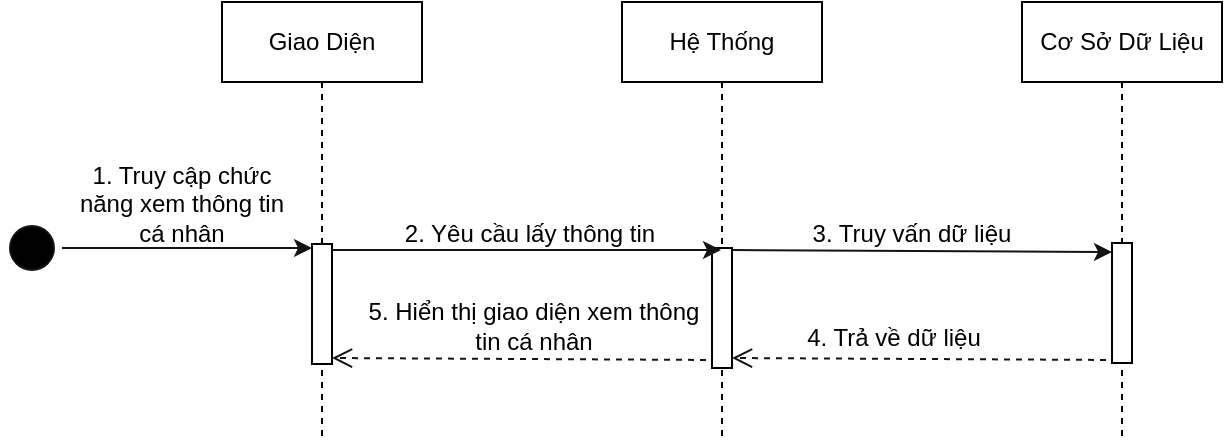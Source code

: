<mxfile version="20.0.1" type="device" pages="2"><diagram id="73g_KYNbZdcNLu2Adtb2" name="Page-1"><mxGraphModel dx="1422" dy="727" grid="1" gridSize="10" guides="1" tooltips="1" connect="1" arrows="1" fold="1" page="1" pageScale="1" pageWidth="827" pageHeight="1169" math="0" shadow="0"><root><mxCell id="0"/><mxCell id="1" parent="0"/><mxCell id="oqCVggdFQxX9jkJ7qHu7-2" value="&lt;span&gt;Giao Diện&lt;/span&gt;" style="shape=umlLifeline;perimeter=lifelinePerimeter;whiteSpace=wrap;html=1;container=1;collapsible=0;recursiveResize=0;outlineConnect=0;" parent="1" vertex="1"><mxGeometry x="190" y="150" width="100" height="220" as="geometry"/></mxCell><mxCell id="oqCVggdFQxX9jkJ7qHu7-3" value="&lt;span&gt;Hệ Thống&lt;/span&gt;" style="shape=umlLifeline;perimeter=lifelinePerimeter;whiteSpace=wrap;html=1;container=1;collapsible=0;recursiveResize=0;outlineConnect=0;" parent="1" vertex="1"><mxGeometry x="390" y="150" width="100" height="220" as="geometry"/></mxCell><mxCell id="oqCVggdFQxX9jkJ7qHu7-4" value="&lt;span&gt;Cơ Sở Dữ Liệu&lt;/span&gt;" style="shape=umlLifeline;perimeter=lifelinePerimeter;whiteSpace=wrap;html=1;container=1;collapsible=0;recursiveResize=0;outlineConnect=0;" parent="1" vertex="1"><mxGeometry x="590" y="150" width="100" height="220" as="geometry"/></mxCell><mxCell id="oqCVggdFQxX9jkJ7qHu7-5" value="" style="html=1;points=[];perimeter=orthogonalPerimeter;" parent="oqCVggdFQxX9jkJ7qHu7-4" vertex="1"><mxGeometry x="45" y="120.5" width="10" height="60" as="geometry"/></mxCell><mxCell id="oqCVggdFQxX9jkJ7qHu7-6" value="" style="html=1;points=[];perimeter=orthogonalPerimeter;" parent="1" vertex="1"><mxGeometry x="235" y="271" width="10" height="60" as="geometry"/></mxCell><mxCell id="oqCVggdFQxX9jkJ7qHu7-7" value="" style="html=1;points=[];perimeter=orthogonalPerimeter;" parent="1" vertex="1"><mxGeometry x="435" y="273" width="10" height="60" as="geometry"/></mxCell><mxCell id="oqCVggdFQxX9jkJ7qHu7-8" value="" style="ellipse;html=1;shape=startState;fillColor=#000000;strokeColor=#141414;" parent="1" vertex="1"><mxGeometry x="80" y="258" width="30" height="30" as="geometry"/></mxCell><mxCell id="oqCVggdFQxX9jkJ7qHu7-9" value="" style="edgeStyle=orthogonalEdgeStyle;rounded=0;orthogonalLoop=1;jettySize=auto;html=1;strokeColor=#141414;" parent="1" edge="1"><mxGeometry relative="1" as="geometry"><mxPoint x="110" y="273" as="sourcePoint"/><mxPoint x="235" y="273" as="targetPoint"/></mxGeometry></mxCell><mxCell id="oqCVggdFQxX9jkJ7qHu7-10" value="1. Truy cập chức năng xem thông tin cá nhân" style="text;html=1;strokeColor=none;fillColor=none;align=center;verticalAlign=middle;whiteSpace=wrap;rounded=0;" parent="1" vertex="1"><mxGeometry x="110" y="230" width="120" height="41" as="geometry"/></mxCell><mxCell id="oqCVggdFQxX9jkJ7qHu7-11" value="2. Yêu cầu lấy thông tin" style="text;html=1;strokeColor=none;fillColor=none;align=center;verticalAlign=middle;whiteSpace=wrap;rounded=0;" parent="1" vertex="1"><mxGeometry x="264" y="248" width="160" height="35" as="geometry"/></mxCell><mxCell id="oqCVggdFQxX9jkJ7qHu7-12" value="" style="endArrow=classic;html=1;rounded=0;strokeColor=#141414;exitX=1;exitY=0.05;exitDx=0;exitDy=0;exitPerimeter=0;" parent="1" source="oqCVggdFQxX9jkJ7qHu7-6" edge="1"><mxGeometry width="50" height="50" relative="1" as="geometry"><mxPoint x="400" y="358" as="sourcePoint"/><mxPoint x="439.5" y="274" as="targetPoint"/></mxGeometry></mxCell><mxCell id="oqCVggdFQxX9jkJ7qHu7-13" value="5. Hiển thị giao diện xem thông tin cá nhân" style="text;html=1;strokeColor=none;fillColor=none;align=center;verticalAlign=middle;whiteSpace=wrap;rounded=0;" parent="1" vertex="1"><mxGeometry x="256" y="294.5" width="180" height="35" as="geometry"/></mxCell><mxCell id="oqCVggdFQxX9jkJ7qHu7-14" value="" style="html=1;verticalAlign=bottom;endArrow=open;dashed=1;endSize=8;rounded=0;strokeColor=#141414;entryX=1;entryY=0.95;entryDx=0;entryDy=0;entryPerimeter=0;exitX=-0.3;exitY=0.933;exitDx=0;exitDy=0;exitPerimeter=0;" parent="1" source="oqCVggdFQxX9jkJ7qHu7-7" target="oqCVggdFQxX9jkJ7qHu7-6" edge="1"><mxGeometry relative="1" as="geometry"><mxPoint x="460" y="358" as="sourcePoint"/><mxPoint x="380" y="358" as="targetPoint"/></mxGeometry></mxCell><mxCell id="oqCVggdFQxX9jkJ7qHu7-15" value="3. Truy vấn dữ liệu" style="text;html=1;strokeColor=none;fillColor=none;align=center;verticalAlign=middle;whiteSpace=wrap;rounded=0;" parent="1" vertex="1"><mxGeometry x="450" y="248" width="170" height="35" as="geometry"/></mxCell><mxCell id="oqCVggdFQxX9jkJ7qHu7-16" value="" style="endArrow=classic;html=1;rounded=0;strokeColor=#141414;exitX=1;exitY=0.05;exitDx=0;exitDy=0;exitPerimeter=0;entryX=0;entryY=0.075;entryDx=0;entryDy=0;entryPerimeter=0;" parent="1" target="oqCVggdFQxX9jkJ7qHu7-5" edge="1"><mxGeometry width="50" height="50" relative="1" as="geometry"><mxPoint x="445" y="274" as="sourcePoint"/><mxPoint x="630" y="274" as="targetPoint"/></mxGeometry></mxCell><mxCell id="oqCVggdFQxX9jkJ7qHu7-17" value="" style="html=1;verticalAlign=bottom;endArrow=open;dashed=1;endSize=8;rounded=0;strokeColor=#141414;entryX=1;entryY=0.95;entryDx=0;entryDy=0;entryPerimeter=0;exitX=-0.3;exitY=0.933;exitDx=0;exitDy=0;exitPerimeter=0;" parent="1" edge="1"><mxGeometry relative="1" as="geometry"><mxPoint x="632" y="328.98" as="sourcePoint"/><mxPoint x="445" y="328" as="targetPoint"/></mxGeometry></mxCell><mxCell id="oqCVggdFQxX9jkJ7qHu7-18" value="4. Trả về dữ liệu" style="text;html=1;strokeColor=none;fillColor=none;align=center;verticalAlign=middle;whiteSpace=wrap;rounded=0;" parent="1" vertex="1"><mxGeometry x="446" y="300" width="160" height="35" as="geometry"/></mxCell></root></mxGraphModel></diagram><diagram id="kj0CoXwLMgBKcxUXEmqr" name="Page-2"><mxGraphModel dx="1422" dy="699" grid="1" gridSize="10" guides="1" tooltips="1" connect="1" arrows="1" fold="1" page="1" pageScale="1" pageWidth="827" pageHeight="1169" math="0" shadow="0"><root><mxCell id="0"/><mxCell id="1" parent="0"/><mxCell id="y0YPe6tFIQfcS8VW-rpc-1" value="&lt;span&gt;Giao Diện&lt;/span&gt;" style="shape=umlLifeline;perimeter=lifelinePerimeter;whiteSpace=wrap;html=1;container=1;collapsible=0;recursiveResize=0;outlineConnect=0;" vertex="1" parent="1"><mxGeometry x="190" y="150" width="100" height="360" as="geometry"/></mxCell><mxCell id="y0YPe6tFIQfcS8VW-rpc-2" value="&lt;span&gt;Hệ Thống&lt;/span&gt;" style="shape=umlLifeline;perimeter=lifelinePerimeter;whiteSpace=wrap;html=1;container=1;collapsible=0;recursiveResize=0;outlineConnect=0;" vertex="1" parent="1"><mxGeometry x="390" y="150" width="100" height="360" as="geometry"/></mxCell><mxCell id="y0YPe6tFIQfcS8VW-rpc-3" value="&lt;span&gt;Cơ Sở Dữ Liệu&lt;/span&gt;" style="shape=umlLifeline;perimeter=lifelinePerimeter;whiteSpace=wrap;html=1;container=1;collapsible=0;recursiveResize=0;outlineConnect=0;" vertex="1" parent="1"><mxGeometry x="590" y="150" width="100" height="360" as="geometry"/></mxCell><mxCell id="y0YPe6tFIQfcS8VW-rpc-4" value="" style="html=1;points=[];perimeter=orthogonalPerimeter;" vertex="1" parent="y0YPe6tFIQfcS8VW-rpc-3"><mxGeometry x="45" y="120.5" width="10" height="60" as="geometry"/></mxCell><mxCell id="y0YPe6tFIQfcS8VW-rpc-5" value="" style="html=1;points=[];perimeter=orthogonalPerimeter;" vertex="1" parent="1"><mxGeometry x="235" y="271" width="10" height="60" as="geometry"/></mxCell><mxCell id="y0YPe6tFIQfcS8VW-rpc-6" value="" style="html=1;points=[];perimeter=orthogonalPerimeter;" vertex="1" parent="1"><mxGeometry x="435" y="273" width="10" height="60" as="geometry"/></mxCell><mxCell id="y0YPe6tFIQfcS8VW-rpc-7" value="" style="ellipse;html=1;shape=startState;fillColor=#000000;strokeColor=#141414;" vertex="1" parent="1"><mxGeometry x="80" y="258" width="30" height="30" as="geometry"/></mxCell><mxCell id="y0YPe6tFIQfcS8VW-rpc-8" value="" style="edgeStyle=orthogonalEdgeStyle;rounded=0;orthogonalLoop=1;jettySize=auto;html=1;strokeColor=#141414;" edge="1" parent="1"><mxGeometry relative="1" as="geometry"><mxPoint x="110" y="273" as="sourcePoint"/><mxPoint x="235" y="273" as="targetPoint"/></mxGeometry></mxCell><mxCell id="y0YPe6tFIQfcS8VW-rpc-10" value="2. Yêu cầu lấy thông tin" style="text;html=1;strokeColor=none;fillColor=none;align=center;verticalAlign=middle;whiteSpace=wrap;rounded=0;" vertex="1" parent="1"><mxGeometry x="264" y="248" width="160" height="35" as="geometry"/></mxCell><mxCell id="y0YPe6tFIQfcS8VW-rpc-11" value="" style="endArrow=classic;html=1;rounded=0;strokeColor=#141414;exitX=1;exitY=0.05;exitDx=0;exitDy=0;exitPerimeter=0;" edge="1" parent="1" source="y0YPe6tFIQfcS8VW-rpc-5"><mxGeometry width="50" height="50" relative="1" as="geometry"><mxPoint x="400" y="358" as="sourcePoint"/><mxPoint x="439.5" y="274" as="targetPoint"/></mxGeometry></mxCell><mxCell id="y0YPe6tFIQfcS8VW-rpc-13" value="" style="html=1;verticalAlign=bottom;endArrow=open;dashed=1;endSize=8;rounded=0;strokeColor=#141414;entryX=1;entryY=0.95;entryDx=0;entryDy=0;entryPerimeter=0;exitX=-0.3;exitY=0.933;exitDx=0;exitDy=0;exitPerimeter=0;" edge="1" parent="1" source="y0YPe6tFIQfcS8VW-rpc-6" target="y0YPe6tFIQfcS8VW-rpc-5"><mxGeometry relative="1" as="geometry"><mxPoint x="460" y="358" as="sourcePoint"/><mxPoint x="380" y="358" as="targetPoint"/></mxGeometry></mxCell><mxCell id="y0YPe6tFIQfcS8VW-rpc-14" value="3. Truy vấn dữ liệu" style="text;html=1;strokeColor=none;fillColor=none;align=center;verticalAlign=middle;whiteSpace=wrap;rounded=0;" vertex="1" parent="1"><mxGeometry x="450" y="248" width="170" height="35" as="geometry"/></mxCell><mxCell id="y0YPe6tFIQfcS8VW-rpc-15" value="" style="endArrow=classic;html=1;rounded=0;strokeColor=#141414;exitX=1;exitY=0.05;exitDx=0;exitDy=0;exitPerimeter=0;entryX=0;entryY=0.075;entryDx=0;entryDy=0;entryPerimeter=0;" edge="1" parent="1" target="y0YPe6tFIQfcS8VW-rpc-4"><mxGeometry width="50" height="50" relative="1" as="geometry"><mxPoint x="445" y="274" as="sourcePoint"/><mxPoint x="630" y="274" as="targetPoint"/></mxGeometry></mxCell><mxCell id="y0YPe6tFIQfcS8VW-rpc-16" value="" style="html=1;verticalAlign=bottom;endArrow=open;dashed=1;endSize=8;rounded=0;strokeColor=#141414;entryX=1;entryY=0.95;entryDx=0;entryDy=0;entryPerimeter=0;exitX=-0.3;exitY=0.933;exitDx=0;exitDy=0;exitPerimeter=0;" edge="1" parent="1"><mxGeometry relative="1" as="geometry"><mxPoint x="632" y="328.98" as="sourcePoint"/><mxPoint x="445" y="328" as="targetPoint"/></mxGeometry></mxCell><mxCell id="y0YPe6tFIQfcS8VW-rpc-17" value="4. Trả về dữ liệu" style="text;html=1;strokeColor=none;fillColor=none;align=center;verticalAlign=middle;whiteSpace=wrap;rounded=0;" vertex="1" parent="1"><mxGeometry x="446" y="300" width="160" height="35" as="geometry"/></mxCell><mxCell id="y0YPe6tFIQfcS8VW-rpc-18" value="" style="html=1;points=[];perimeter=orthogonalPerimeter;" vertex="1" parent="1"><mxGeometry x="635" y="406.5" width="10" height="60" as="geometry"/></mxCell><mxCell id="y0YPe6tFIQfcS8VW-rpc-19" value="" style="html=1;points=[];perimeter=orthogonalPerimeter;" vertex="1" parent="1"><mxGeometry x="235" y="407" width="10" height="60" as="geometry"/></mxCell><mxCell id="y0YPe6tFIQfcS8VW-rpc-20" value="" style="html=1;points=[];perimeter=orthogonalPerimeter;" vertex="1" parent="1"><mxGeometry x="435" y="409" width="10" height="60" as="geometry"/></mxCell><mxCell id="y0YPe6tFIQfcS8VW-rpc-21" value="" style="ellipse;html=1;shape=startState;fillColor=#000000;strokeColor=#141414;" vertex="1" parent="1"><mxGeometry x="70" y="394" width="30" height="30" as="geometry"/></mxCell><mxCell id="y0YPe6tFIQfcS8VW-rpc-22" value="" style="edgeStyle=orthogonalEdgeStyle;rounded=0;orthogonalLoop=1;jettySize=auto;html=1;strokeColor=#141414;exitX=1;exitY=0.5;exitDx=0;exitDy=0;" edge="1" parent="1" source="y0YPe6tFIQfcS8VW-rpc-21"><mxGeometry relative="1" as="geometry"><mxPoint x="110" y="409" as="sourcePoint"/><mxPoint x="235" y="409" as="targetPoint"/></mxGeometry></mxCell><mxCell id="y0YPe6tFIQfcS8VW-rpc-23" value="6. Nhập thông tin muốn sửa và nhấn Sửa" style="text;html=1;strokeColor=none;fillColor=none;align=center;verticalAlign=middle;whiteSpace=wrap;rounded=0;" vertex="1" parent="1"><mxGeometry x="100" y="366" width="130" height="41" as="geometry"/></mxCell><mxCell id="y0YPe6tFIQfcS8VW-rpc-24" value="10. Gửi thông tin sinh viên" style="text;html=1;strokeColor=none;fillColor=none;align=center;verticalAlign=middle;whiteSpace=wrap;rounded=0;" vertex="1" parent="1"><mxGeometry x="252" y="384" width="176" height="35" as="geometry"/></mxCell><mxCell id="y0YPe6tFIQfcS8VW-rpc-25" value="" style="endArrow=classic;html=1;rounded=0;strokeColor=#141414;exitX=1;exitY=0.05;exitDx=0;exitDy=0;exitPerimeter=0;" edge="1" parent="1" source="y0YPe6tFIQfcS8VW-rpc-19"><mxGeometry width="50" height="50" relative="1" as="geometry"><mxPoint x="400" y="494" as="sourcePoint"/><mxPoint x="439.5" y="410" as="targetPoint"/></mxGeometry></mxCell><mxCell id="y0YPe6tFIQfcS8VW-rpc-26" value="13. Thông báo kết quả và hiển thị giao diện quản lý thông tin cá nhân" style="text;html=1;strokeColor=none;fillColor=none;align=center;verticalAlign=middle;whiteSpace=wrap;rounded=0;" vertex="1" parent="1"><mxGeometry x="259" y="467" width="170" height="53" as="geometry"/></mxCell><mxCell id="y0YPe6tFIQfcS8VW-rpc-27" value="" style="html=1;verticalAlign=bottom;endArrow=open;dashed=1;endSize=8;rounded=0;strokeColor=#141414;entryX=1;entryY=0.95;entryDx=0;entryDy=0;entryPerimeter=0;exitX=-0.3;exitY=0.933;exitDx=0;exitDy=0;exitPerimeter=0;" edge="1" parent="1" source="y0YPe6tFIQfcS8VW-rpc-20" target="y0YPe6tFIQfcS8VW-rpc-19"><mxGeometry relative="1" as="geometry"><mxPoint x="460" y="494" as="sourcePoint"/><mxPoint x="380" y="494" as="targetPoint"/></mxGeometry></mxCell><mxCell id="y0YPe6tFIQfcS8VW-rpc-28" value="11. Truy vấn dữ liệu và thực hiện" style="text;html=1;strokeColor=none;fillColor=none;align=center;verticalAlign=middle;whiteSpace=wrap;rounded=0;" vertex="1" parent="1"><mxGeometry x="450" y="384" width="180" height="35" as="geometry"/></mxCell><mxCell id="y0YPe6tFIQfcS8VW-rpc-29" value="" style="endArrow=classic;html=1;rounded=0;strokeColor=#141414;exitX=1;exitY=0.05;exitDx=0;exitDy=0;exitPerimeter=0;entryX=0;entryY=0.075;entryDx=0;entryDy=0;entryPerimeter=0;" edge="1" parent="1" target="y0YPe6tFIQfcS8VW-rpc-18"><mxGeometry width="50" height="50" relative="1" as="geometry"><mxPoint x="445" y="410" as="sourcePoint"/><mxPoint x="630" y="410" as="targetPoint"/></mxGeometry></mxCell><mxCell id="y0YPe6tFIQfcS8VW-rpc-30" value="" style="html=1;verticalAlign=bottom;endArrow=open;dashed=1;endSize=8;rounded=0;strokeColor=#141414;entryX=1;entryY=0.95;entryDx=0;entryDy=0;entryPerimeter=0;exitX=-0.3;exitY=0.933;exitDx=0;exitDy=0;exitPerimeter=0;" edge="1" parent="1"><mxGeometry relative="1" as="geometry"><mxPoint x="632" y="464.98" as="sourcePoint"/><mxPoint x="445" y="464" as="targetPoint"/></mxGeometry></mxCell><mxCell id="y0YPe6tFIQfcS8VW-rpc-31" value="12. Trả về kết quả" style="text;html=1;strokeColor=none;fillColor=none;align=center;verticalAlign=middle;whiteSpace=wrap;rounded=0;" vertex="1" parent="1"><mxGeometry x="436" y="460" width="160" height="35" as="geometry"/></mxCell><mxCell id="2yHpHLSUCYgLr1J52hNA-2" value="1. Truy cập chức năng quản lý thông tin cá nhân" style="text;html=1;strokeColor=none;fillColor=none;align=center;verticalAlign=middle;whiteSpace=wrap;rounded=0;" vertex="1" parent="1"><mxGeometry x="115" y="230" width="120" height="41" as="geometry"/></mxCell><mxCell id="GVK3Me8em6QbSMiiD6Yb-1" value="5. Hiển thị giao diện quản lý thông tin cá nhân" style="text;html=1;strokeColor=none;fillColor=none;align=center;verticalAlign=middle;whiteSpace=wrap;rounded=0;" vertex="1" parent="1"><mxGeometry x="256" y="294.5" width="180" height="35" as="geometry"/></mxCell></root></mxGraphModel></diagram></mxfile>